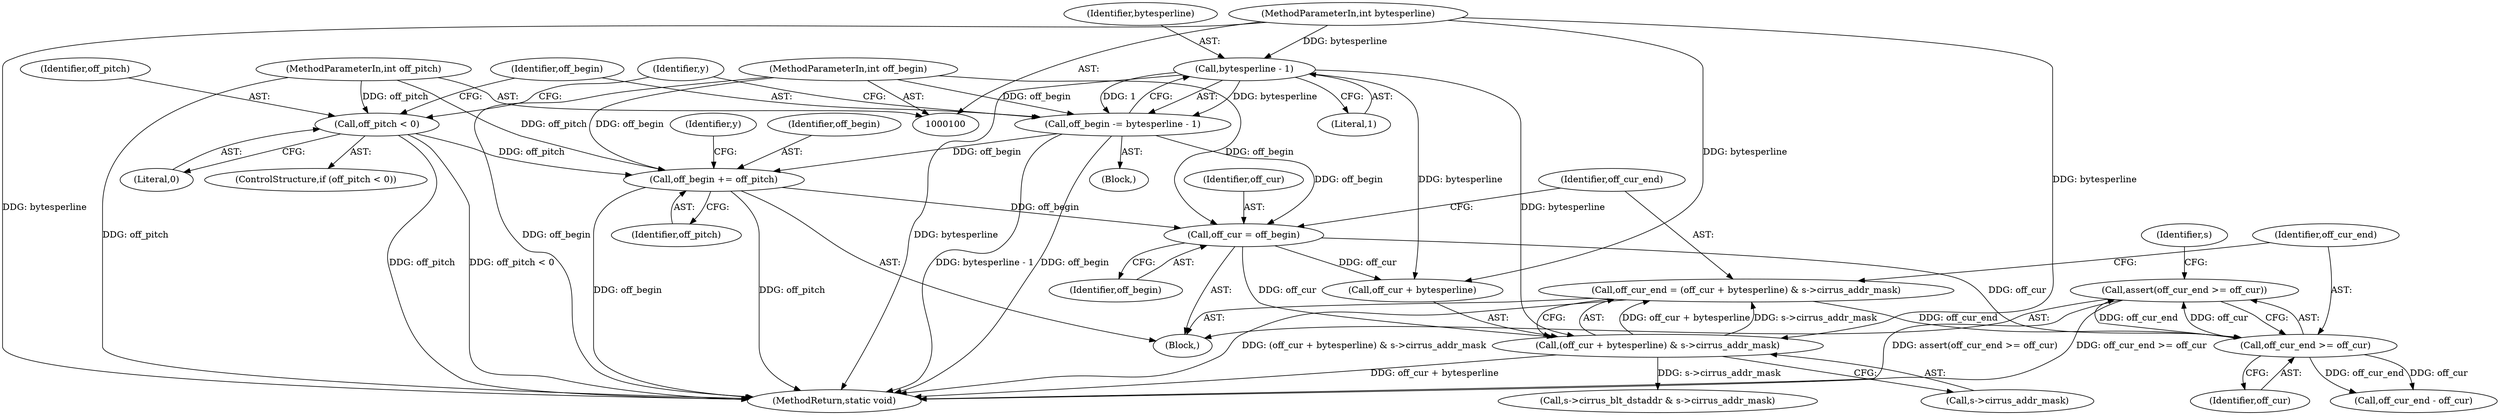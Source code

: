 digraph "0_qemu_f153b563f8cf121aebf5a2fff5f0110faf58ccb3@API" {
"1000142" [label="(Call,assert(off_cur_end >= off_cur))"];
"1000143" [label="(Call,off_cur_end >= off_cur)"];
"1000133" [label="(Call,off_cur_end = (off_cur + bytesperline) & s->cirrus_addr_mask)"];
"1000135" [label="(Call,(off_cur + bytesperline) & s->cirrus_addr_mask)"];
"1000130" [label="(Call,off_cur = off_begin)"];
"1000157" [label="(Call,off_begin += off_pitch)"];
"1000111" [label="(Call,off_pitch < 0)"];
"1000103" [label="(MethodParameterIn,int off_pitch)"];
"1000102" [label="(MethodParameterIn,int off_begin)"];
"1000115" [label="(Call,off_begin -= bytesperline - 1)"];
"1000117" [label="(Call,bytesperline - 1)"];
"1000104" [label="(MethodParameterIn,int bytesperline)"];
"1000158" [label="(Identifier,off_begin)"];
"1000169" [label="(Call,s->cirrus_blt_dstaddr & s->cirrus_addr_mask)"];
"1000113" [label="(Literal,0)"];
"1000115" [label="(Call,off_begin -= bytesperline - 1)"];
"1000212" [label="(MethodReturn,static void)"];
"1000122" [label="(Identifier,y)"];
"1000150" [label="(Identifier,s)"];
"1000144" [label="(Identifier,off_cur_end)"];
"1000142" [label="(Call,assert(off_cur_end >= off_cur))"];
"1000118" [label="(Identifier,bytesperline)"];
"1000143" [label="(Call,off_cur_end >= off_cur)"];
"1000130" [label="(Call,off_cur = off_begin)"];
"1000104" [label="(MethodParameterIn,int bytesperline)"];
"1000102" [label="(MethodParameterIn,int off_begin)"];
"1000134" [label="(Identifier,off_cur_end)"];
"1000111" [label="(Call,off_pitch < 0)"];
"1000110" [label="(ControlStructure,if (off_pitch < 0))"];
"1000135" [label="(Call,(off_cur + bytesperline) & s->cirrus_addr_mask)"];
"1000116" [label="(Identifier,off_begin)"];
"1000133" [label="(Call,off_cur_end = (off_cur + bytesperline) & s->cirrus_addr_mask)"];
"1000114" [label="(Block,)"];
"1000159" [label="(Identifier,off_pitch)"];
"1000103" [label="(MethodParameterIn,int off_pitch)"];
"1000136" [label="(Call,off_cur + bytesperline)"];
"1000117" [label="(Call,bytesperline - 1)"];
"1000157" [label="(Call,off_begin += off_pitch)"];
"1000139" [label="(Call,s->cirrus_addr_mask)"];
"1000129" [label="(Block,)"];
"1000119" [label="(Literal,1)"];
"1000145" [label="(Identifier,off_cur)"];
"1000132" [label="(Identifier,off_begin)"];
"1000131" [label="(Identifier,off_cur)"];
"1000128" [label="(Identifier,y)"];
"1000154" [label="(Call,off_cur_end - off_cur)"];
"1000112" [label="(Identifier,off_pitch)"];
"1000142" -> "1000129"  [label="AST: "];
"1000142" -> "1000143"  [label="CFG: "];
"1000143" -> "1000142"  [label="AST: "];
"1000150" -> "1000142"  [label="CFG: "];
"1000142" -> "1000212"  [label="DDG: assert(off_cur_end >= off_cur)"];
"1000142" -> "1000212"  [label="DDG: off_cur_end >= off_cur"];
"1000143" -> "1000142"  [label="DDG: off_cur_end"];
"1000143" -> "1000142"  [label="DDG: off_cur"];
"1000143" -> "1000145"  [label="CFG: "];
"1000144" -> "1000143"  [label="AST: "];
"1000145" -> "1000143"  [label="AST: "];
"1000133" -> "1000143"  [label="DDG: off_cur_end"];
"1000130" -> "1000143"  [label="DDG: off_cur"];
"1000143" -> "1000154"  [label="DDG: off_cur_end"];
"1000143" -> "1000154"  [label="DDG: off_cur"];
"1000133" -> "1000129"  [label="AST: "];
"1000133" -> "1000135"  [label="CFG: "];
"1000134" -> "1000133"  [label="AST: "];
"1000135" -> "1000133"  [label="AST: "];
"1000144" -> "1000133"  [label="CFG: "];
"1000133" -> "1000212"  [label="DDG: (off_cur + bytesperline) & s->cirrus_addr_mask"];
"1000135" -> "1000133"  [label="DDG: off_cur + bytesperline"];
"1000135" -> "1000133"  [label="DDG: s->cirrus_addr_mask"];
"1000135" -> "1000139"  [label="CFG: "];
"1000136" -> "1000135"  [label="AST: "];
"1000139" -> "1000135"  [label="AST: "];
"1000135" -> "1000212"  [label="DDG: off_cur + bytesperline"];
"1000130" -> "1000135"  [label="DDG: off_cur"];
"1000117" -> "1000135"  [label="DDG: bytesperline"];
"1000104" -> "1000135"  [label="DDG: bytesperline"];
"1000135" -> "1000169"  [label="DDG: s->cirrus_addr_mask"];
"1000130" -> "1000129"  [label="AST: "];
"1000130" -> "1000132"  [label="CFG: "];
"1000131" -> "1000130"  [label="AST: "];
"1000132" -> "1000130"  [label="AST: "];
"1000134" -> "1000130"  [label="CFG: "];
"1000157" -> "1000130"  [label="DDG: off_begin"];
"1000115" -> "1000130"  [label="DDG: off_begin"];
"1000102" -> "1000130"  [label="DDG: off_begin"];
"1000130" -> "1000136"  [label="DDG: off_cur"];
"1000157" -> "1000129"  [label="AST: "];
"1000157" -> "1000159"  [label="CFG: "];
"1000158" -> "1000157"  [label="AST: "];
"1000159" -> "1000157"  [label="AST: "];
"1000128" -> "1000157"  [label="CFG: "];
"1000157" -> "1000212"  [label="DDG: off_pitch"];
"1000157" -> "1000212"  [label="DDG: off_begin"];
"1000111" -> "1000157"  [label="DDG: off_pitch"];
"1000103" -> "1000157"  [label="DDG: off_pitch"];
"1000102" -> "1000157"  [label="DDG: off_begin"];
"1000115" -> "1000157"  [label="DDG: off_begin"];
"1000111" -> "1000110"  [label="AST: "];
"1000111" -> "1000113"  [label="CFG: "];
"1000112" -> "1000111"  [label="AST: "];
"1000113" -> "1000111"  [label="AST: "];
"1000116" -> "1000111"  [label="CFG: "];
"1000122" -> "1000111"  [label="CFG: "];
"1000111" -> "1000212"  [label="DDG: off_pitch"];
"1000111" -> "1000212"  [label="DDG: off_pitch < 0"];
"1000103" -> "1000111"  [label="DDG: off_pitch"];
"1000103" -> "1000100"  [label="AST: "];
"1000103" -> "1000212"  [label="DDG: off_pitch"];
"1000102" -> "1000100"  [label="AST: "];
"1000102" -> "1000212"  [label="DDG: off_begin"];
"1000102" -> "1000115"  [label="DDG: off_begin"];
"1000115" -> "1000114"  [label="AST: "];
"1000115" -> "1000117"  [label="CFG: "];
"1000116" -> "1000115"  [label="AST: "];
"1000117" -> "1000115"  [label="AST: "];
"1000122" -> "1000115"  [label="CFG: "];
"1000115" -> "1000212"  [label="DDG: bytesperline - 1"];
"1000115" -> "1000212"  [label="DDG: off_begin"];
"1000117" -> "1000115"  [label="DDG: bytesperline"];
"1000117" -> "1000115"  [label="DDG: 1"];
"1000117" -> "1000119"  [label="CFG: "];
"1000118" -> "1000117"  [label="AST: "];
"1000119" -> "1000117"  [label="AST: "];
"1000117" -> "1000212"  [label="DDG: bytesperline"];
"1000104" -> "1000117"  [label="DDG: bytesperline"];
"1000117" -> "1000136"  [label="DDG: bytesperline"];
"1000104" -> "1000100"  [label="AST: "];
"1000104" -> "1000212"  [label="DDG: bytesperline"];
"1000104" -> "1000136"  [label="DDG: bytesperline"];
}
